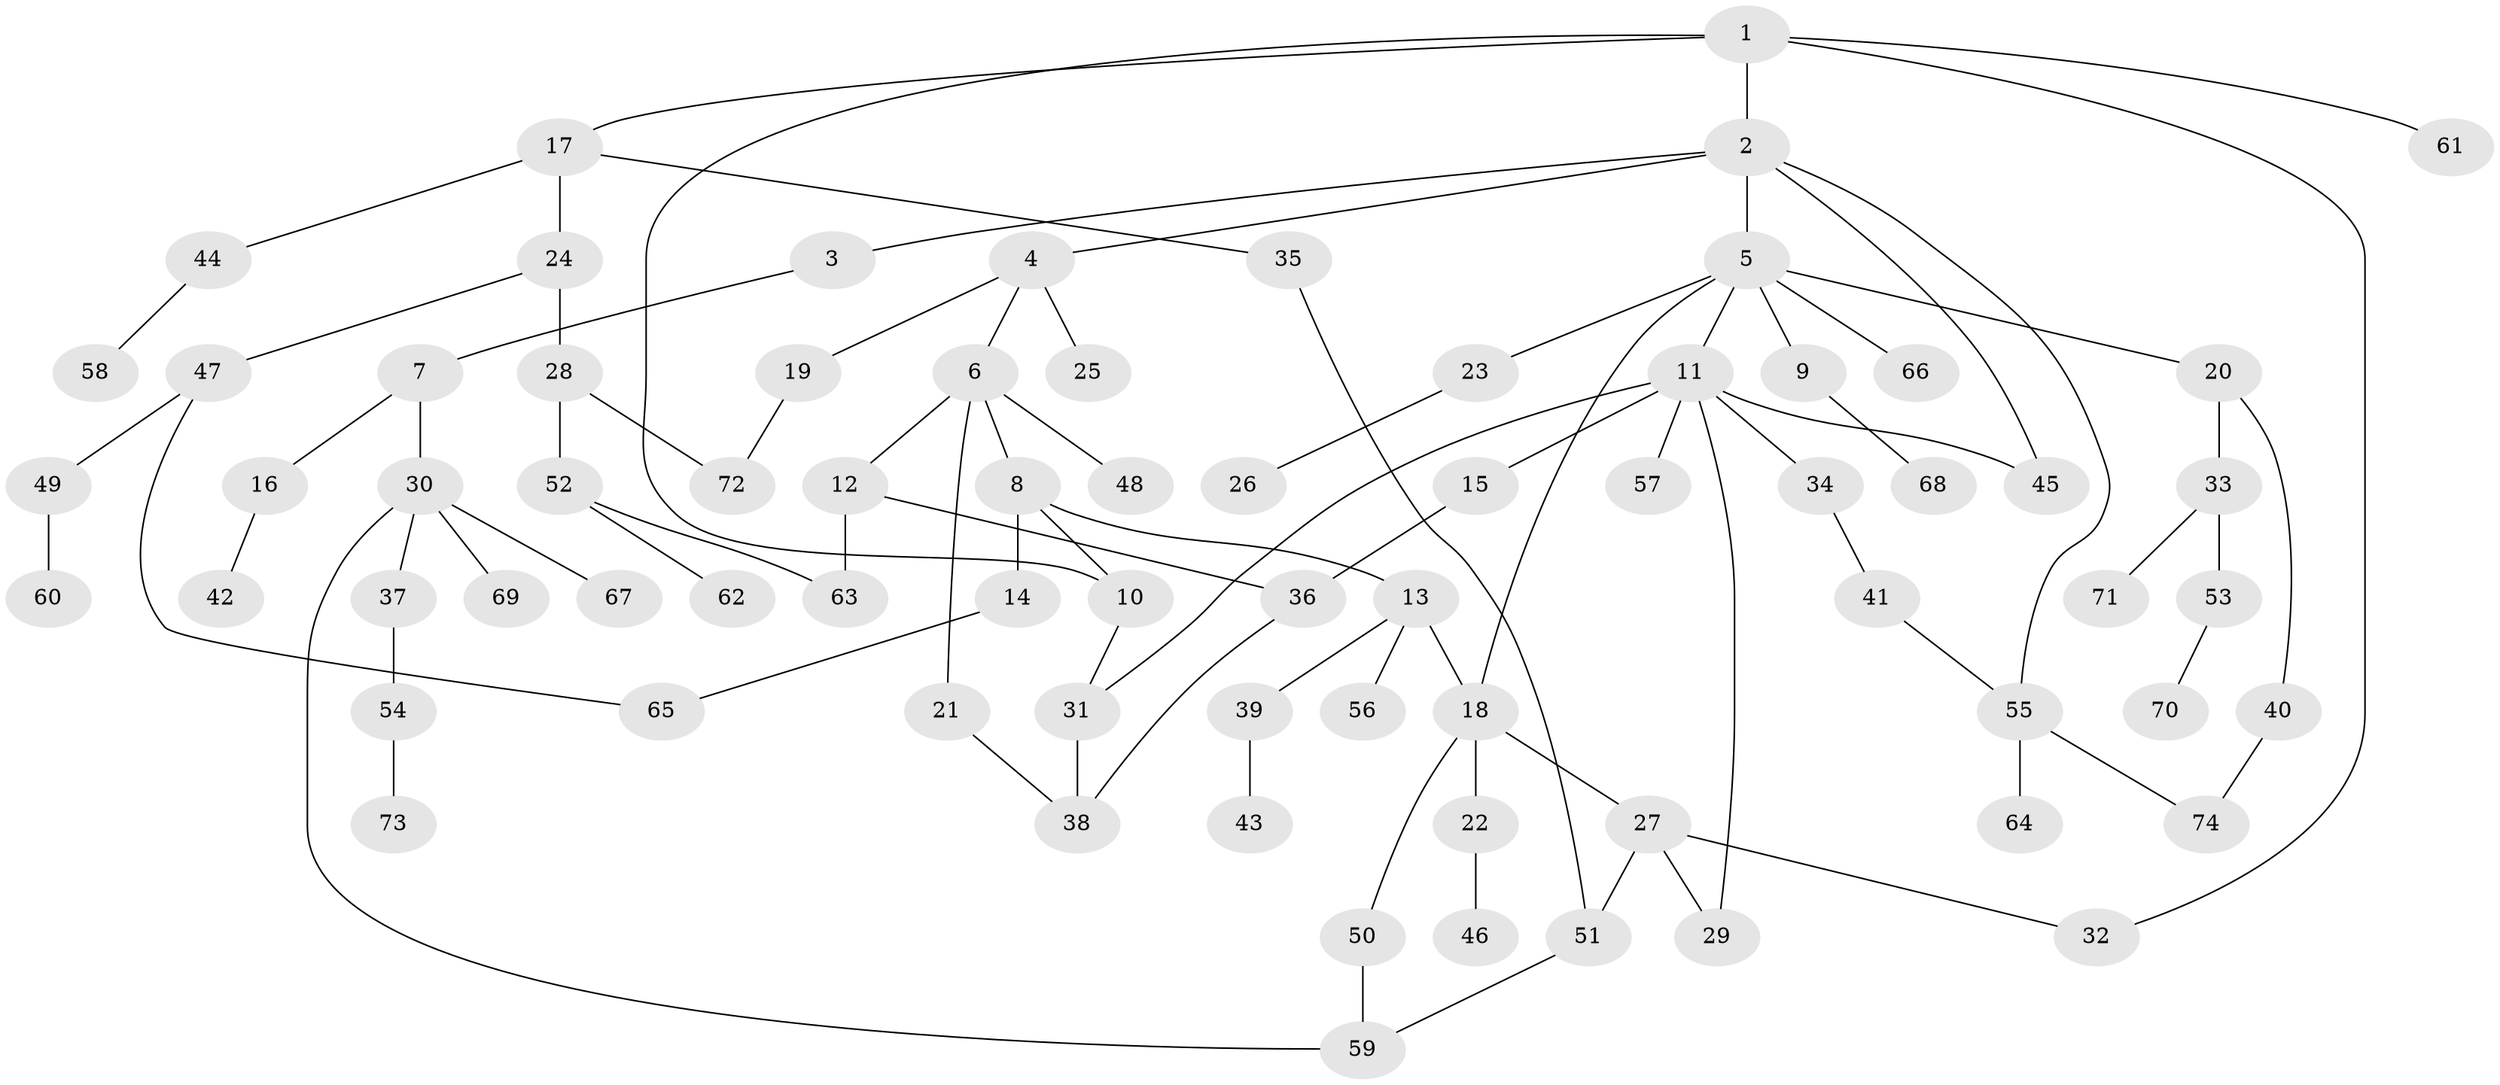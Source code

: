 // coarse degree distribution, {4: 0.16, 11: 0.02, 2: 0.2, 7: 0.04, 3: 0.18, 1: 0.36, 5: 0.04}
// Generated by graph-tools (version 1.1) at 2025/41/03/06/25 10:41:28]
// undirected, 74 vertices, 90 edges
graph export_dot {
graph [start="1"]
  node [color=gray90,style=filled];
  1;
  2;
  3;
  4;
  5;
  6;
  7;
  8;
  9;
  10;
  11;
  12;
  13;
  14;
  15;
  16;
  17;
  18;
  19;
  20;
  21;
  22;
  23;
  24;
  25;
  26;
  27;
  28;
  29;
  30;
  31;
  32;
  33;
  34;
  35;
  36;
  37;
  38;
  39;
  40;
  41;
  42;
  43;
  44;
  45;
  46;
  47;
  48;
  49;
  50;
  51;
  52;
  53;
  54;
  55;
  56;
  57;
  58;
  59;
  60;
  61;
  62;
  63;
  64;
  65;
  66;
  67;
  68;
  69;
  70;
  71;
  72;
  73;
  74;
  1 -- 2;
  1 -- 17;
  1 -- 61;
  1 -- 10;
  1 -- 32;
  2 -- 3;
  2 -- 4;
  2 -- 5;
  2 -- 45;
  2 -- 55;
  3 -- 7;
  4 -- 6;
  4 -- 19;
  4 -- 25;
  5 -- 9;
  5 -- 11;
  5 -- 20;
  5 -- 23;
  5 -- 66;
  5 -- 18;
  6 -- 8;
  6 -- 12;
  6 -- 21;
  6 -- 48;
  7 -- 16;
  7 -- 30;
  8 -- 10;
  8 -- 13;
  8 -- 14;
  9 -- 68;
  10 -- 31;
  11 -- 15;
  11 -- 29;
  11 -- 31;
  11 -- 34;
  11 -- 57;
  11 -- 45;
  12 -- 36;
  12 -- 63;
  13 -- 18;
  13 -- 39;
  13 -- 56;
  14 -- 65;
  15 -- 36;
  16 -- 42;
  17 -- 24;
  17 -- 35;
  17 -- 44;
  18 -- 22;
  18 -- 27;
  18 -- 50;
  19 -- 72;
  20 -- 33;
  20 -- 40;
  21 -- 38;
  22 -- 46;
  23 -- 26;
  24 -- 28;
  24 -- 47;
  27 -- 32;
  27 -- 29;
  27 -- 51;
  28 -- 52;
  28 -- 72;
  30 -- 37;
  30 -- 67;
  30 -- 69;
  30 -- 59;
  31 -- 38;
  33 -- 53;
  33 -- 71;
  34 -- 41;
  35 -- 51;
  36 -- 38;
  37 -- 54;
  39 -- 43;
  40 -- 74;
  41 -- 55;
  44 -- 58;
  47 -- 49;
  47 -- 65;
  49 -- 60;
  50 -- 59;
  51 -- 59;
  52 -- 62;
  52 -- 63;
  53 -- 70;
  54 -- 73;
  55 -- 64;
  55 -- 74;
}
